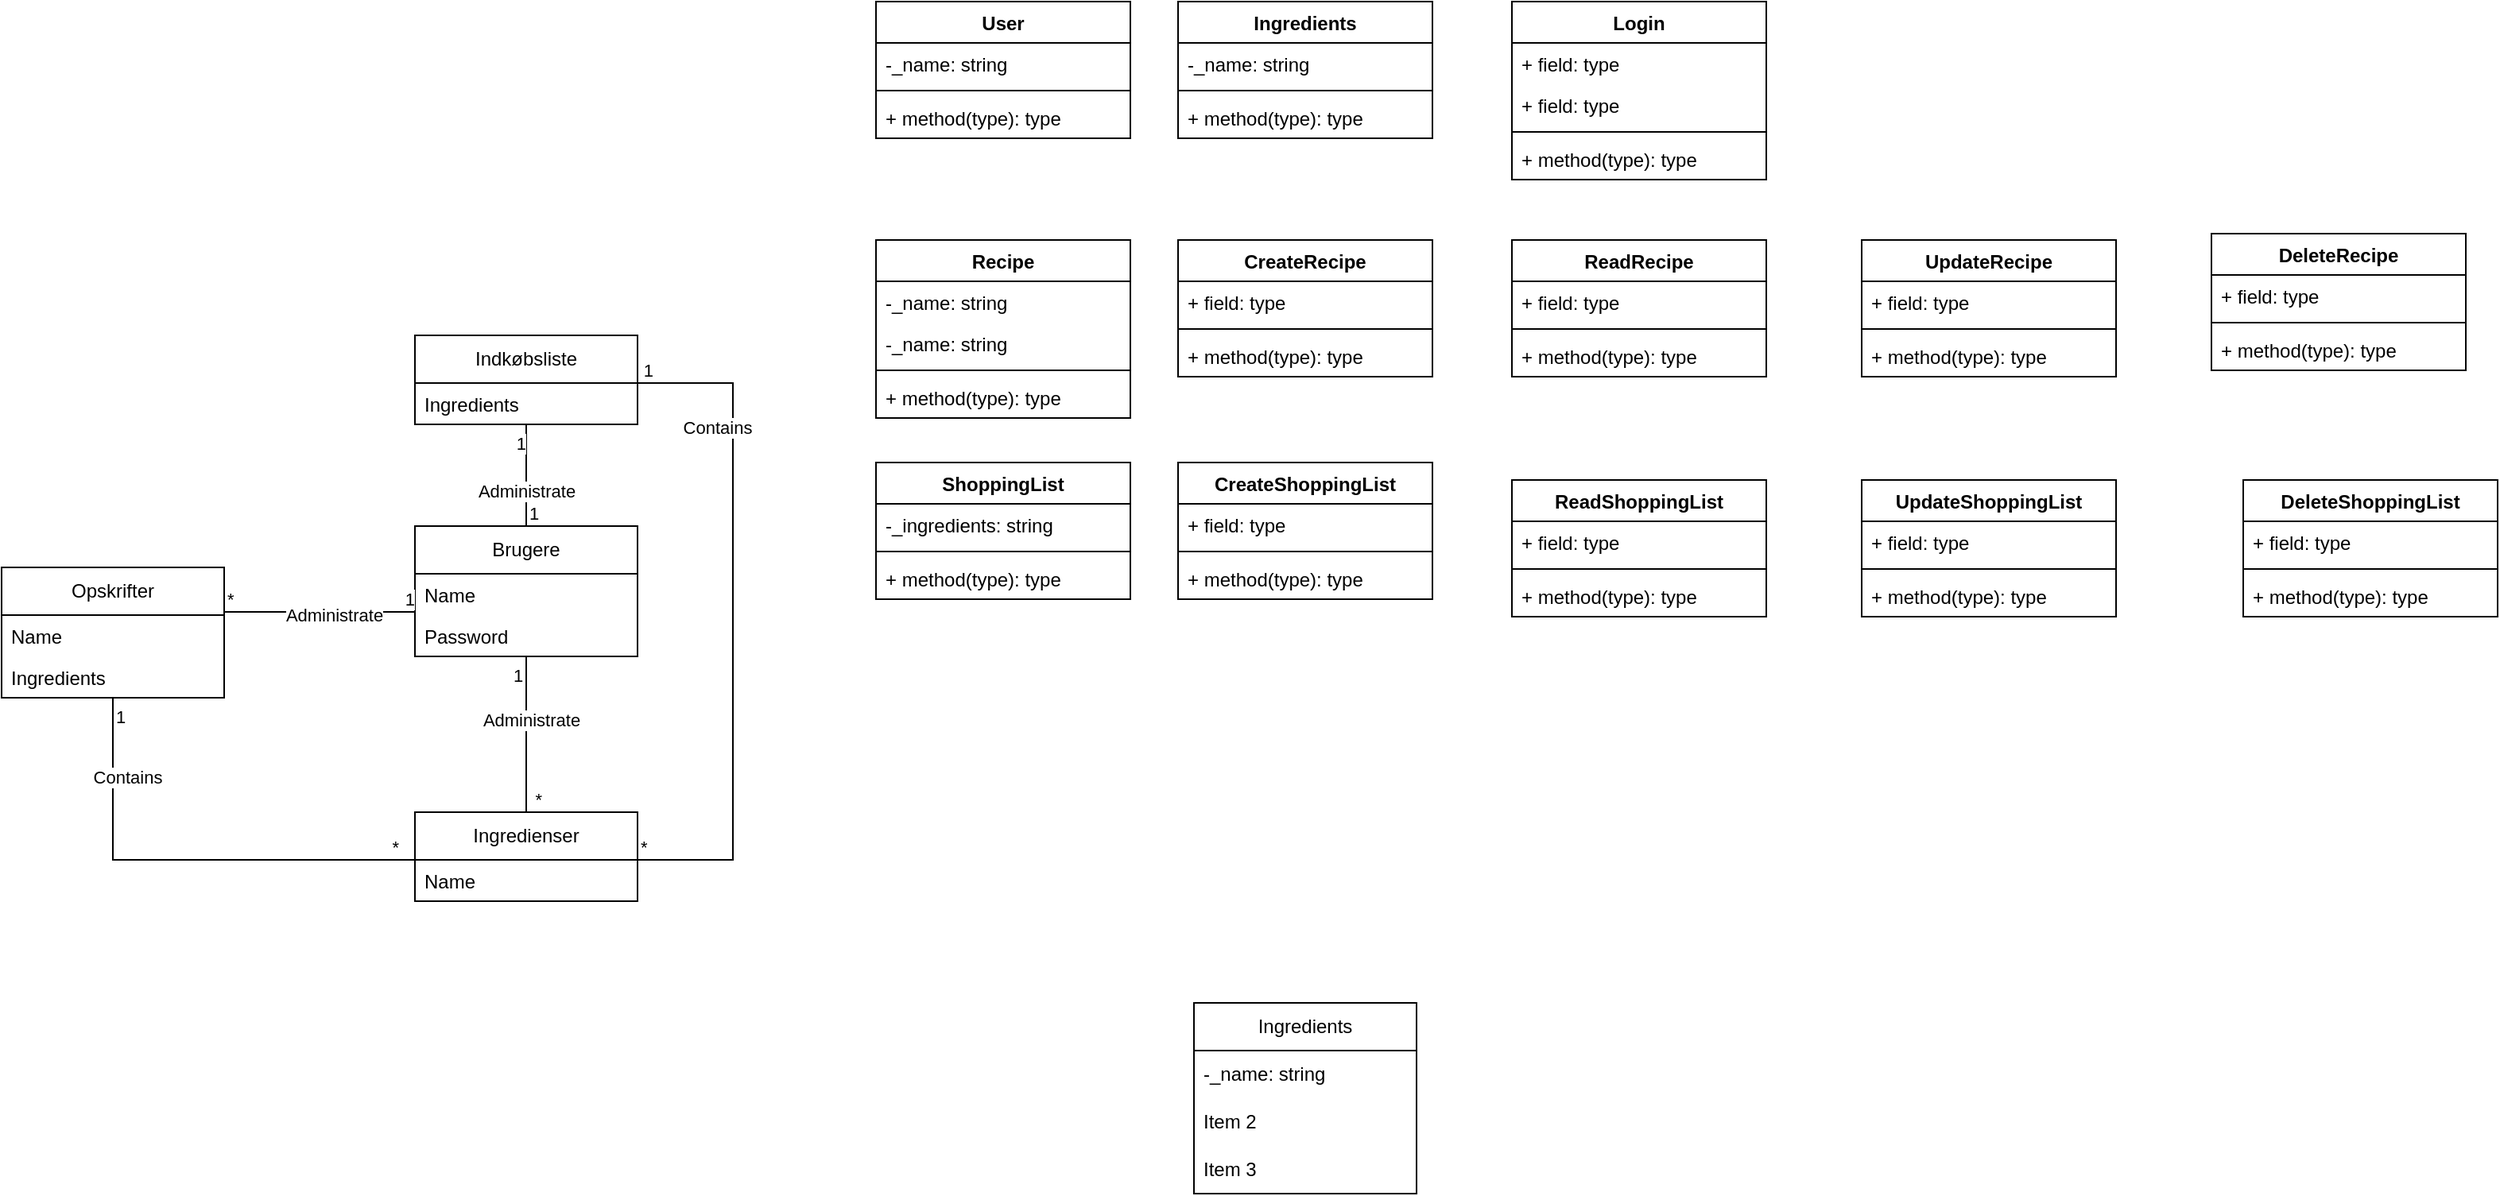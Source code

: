 <mxfile version="24.7.14">
  <diagram name="Page-1" id="929967ad-93f9-6ef4-fab6-5d389245f69c">
    <mxGraphModel dx="1485" dy="2079" grid="1" gridSize="10" guides="1" tooltips="1" connect="1" arrows="1" fold="1" page="1" pageScale="1.5" pageWidth="1169" pageHeight="826" background="none" math="0" shadow="0">
      <root>
        <mxCell id="0" style=";html=1;" />
        <mxCell id="1" style=";html=1;" parent="0" />
        <mxCell id="S16UhWUdueVycTpBz9DC-1" value="Ingredienser" style="swimlane;fontStyle=0;childLayout=stackLayout;horizontal=1;startSize=30;horizontalStack=0;resizeParent=1;resizeParentMax=0;resizeLast=0;collapsible=1;marginBottom=0;whiteSpace=wrap;html=1;" vertex="1" parent="1">
          <mxGeometry x="280" y="380" width="140" height="56" as="geometry" />
        </mxCell>
        <mxCell id="xfT99TKuTY2AC6sLYti0-56" value="Name" style="text;strokeColor=none;fillColor=none;align=left;verticalAlign=top;spacingLeft=4;spacingRight=4;overflow=hidden;rotatable=0;points=[[0,0.5],[1,0.5]];portConstraint=eastwest;whiteSpace=wrap;html=1;" vertex="1" parent="S16UhWUdueVycTpBz9DC-1">
          <mxGeometry y="30" width="140" height="26" as="geometry" />
        </mxCell>
        <mxCell id="S16UhWUdueVycTpBz9DC-5" value="Opskrifter" style="swimlane;fontStyle=0;childLayout=stackLayout;horizontal=1;startSize=30;horizontalStack=0;resizeParent=1;resizeParentMax=0;resizeLast=0;collapsible=1;marginBottom=0;whiteSpace=wrap;html=1;" vertex="1" parent="1">
          <mxGeometry x="20" y="226" width="140" height="82" as="geometry" />
        </mxCell>
        <mxCell id="xfT99TKuTY2AC6sLYti0-57" value="Name" style="text;strokeColor=none;fillColor=none;align=left;verticalAlign=top;spacingLeft=4;spacingRight=4;overflow=hidden;rotatable=0;points=[[0,0.5],[1,0.5]];portConstraint=eastwest;whiteSpace=wrap;html=1;" vertex="1" parent="S16UhWUdueVycTpBz9DC-5">
          <mxGeometry y="30" width="140" height="26" as="geometry" />
        </mxCell>
        <mxCell id="xfT99TKuTY2AC6sLYti0-50" value="Ingredients" style="text;strokeColor=none;fillColor=none;align=left;verticalAlign=top;spacingLeft=4;spacingRight=4;overflow=hidden;rotatable=0;points=[[0,0.5],[1,0.5]];portConstraint=eastwest;whiteSpace=wrap;html=1;" vertex="1" parent="S16UhWUdueVycTpBz9DC-5">
          <mxGeometry y="56" width="140" height="26" as="geometry" />
        </mxCell>
        <mxCell id="S16UhWUdueVycTpBz9DC-9" value="Brugere" style="swimlane;fontStyle=0;childLayout=stackLayout;horizontal=1;startSize=30;horizontalStack=0;resizeParent=1;resizeParentMax=0;resizeLast=0;collapsible=1;marginBottom=0;whiteSpace=wrap;html=1;" vertex="1" parent="1">
          <mxGeometry x="280" y="200" width="140" height="82" as="geometry" />
        </mxCell>
        <mxCell id="xfT99TKuTY2AC6sLYti0-53" value="Name" style="text;strokeColor=none;fillColor=none;align=left;verticalAlign=top;spacingLeft=4;spacingRight=4;overflow=hidden;rotatable=0;points=[[0,0.5],[1,0.5]];portConstraint=eastwest;whiteSpace=wrap;html=1;" vertex="1" parent="S16UhWUdueVycTpBz9DC-9">
          <mxGeometry y="30" width="140" height="26" as="geometry" />
        </mxCell>
        <mxCell id="xfT99TKuTY2AC6sLYti0-54" value="Password" style="text;strokeColor=none;fillColor=none;align=left;verticalAlign=top;spacingLeft=4;spacingRight=4;overflow=hidden;rotatable=0;points=[[0,0.5],[1,0.5]];portConstraint=eastwest;whiteSpace=wrap;html=1;" vertex="1" parent="S16UhWUdueVycTpBz9DC-9">
          <mxGeometry y="56" width="140" height="26" as="geometry" />
        </mxCell>
        <mxCell id="S16UhWUdueVycTpBz9DC-13" value="Indkøbsliste" style="swimlane;fontStyle=0;childLayout=stackLayout;horizontal=1;startSize=30;horizontalStack=0;resizeParent=1;resizeParentMax=0;resizeLast=0;collapsible=1;marginBottom=0;whiteSpace=wrap;html=1;" vertex="1" parent="1">
          <mxGeometry x="280" y="80" width="140" height="56" as="geometry" />
        </mxCell>
        <mxCell id="xfT99TKuTY2AC6sLYti0-48" value="Ingredients" style="text;strokeColor=none;fillColor=none;align=left;verticalAlign=top;spacingLeft=4;spacingRight=4;overflow=hidden;rotatable=0;points=[[0,0.5],[1,0.5]];portConstraint=eastwest;whiteSpace=wrap;html=1;" vertex="1" parent="S16UhWUdueVycTpBz9DC-13">
          <mxGeometry y="30" width="140" height="26" as="geometry" />
        </mxCell>
        <mxCell id="xfT99TKuTY2AC6sLYti0-23" value="" style="endArrow=none;html=1;edgeStyle=orthogonalEdgeStyle;rounded=0;" edge="1" parent="1" source="S16UhWUdueVycTpBz9DC-5" target="S16UhWUdueVycTpBz9DC-1">
          <mxGeometry relative="1" as="geometry">
            <mxPoint x="70" y="370" as="sourcePoint" />
            <mxPoint x="230" y="370" as="targetPoint" />
            <Array as="points">
              <mxPoint x="90" y="410" />
            </Array>
          </mxGeometry>
        </mxCell>
        <mxCell id="xfT99TKuTY2AC6sLYti0-24" value="1" style="edgeLabel;resizable=0;html=1;align=left;verticalAlign=bottom;" connectable="0" vertex="1" parent="xfT99TKuTY2AC6sLYti0-23">
          <mxGeometry x="-1" relative="1" as="geometry">
            <mxPoint y="20" as="offset" />
          </mxGeometry>
        </mxCell>
        <mxCell id="xfT99TKuTY2AC6sLYti0-25" value="*" style="edgeLabel;resizable=0;html=1;align=right;verticalAlign=bottom;" connectable="0" vertex="1" parent="xfT99TKuTY2AC6sLYti0-23">
          <mxGeometry x="1" relative="1" as="geometry">
            <mxPoint x="-10" as="offset" />
          </mxGeometry>
        </mxCell>
        <mxCell id="xfT99TKuTY2AC6sLYti0-41" value="Contains" style="edgeLabel;html=1;align=center;verticalAlign=middle;resizable=0;points=[];" vertex="1" connectable="0" parent="xfT99TKuTY2AC6sLYti0-23">
          <mxGeometry x="-0.239" y="-2" relative="1" as="geometry">
            <mxPoint y="-54" as="offset" />
          </mxGeometry>
        </mxCell>
        <mxCell id="xfT99TKuTY2AC6sLYti0-26" value="" style="endArrow=none;html=1;edgeStyle=orthogonalEdgeStyle;rounded=0;" edge="1" parent="1" source="S16UhWUdueVycTpBz9DC-1" target="S16UhWUdueVycTpBz9DC-13">
          <mxGeometry relative="1" as="geometry">
            <mxPoint x="570" y="330" as="sourcePoint" />
            <mxPoint x="730" y="330" as="targetPoint" />
            <Array as="points">
              <mxPoint x="480" y="410" />
              <mxPoint x="480" y="110" />
            </Array>
          </mxGeometry>
        </mxCell>
        <mxCell id="xfT99TKuTY2AC6sLYti0-27" value="*" style="edgeLabel;resizable=0;html=1;align=left;verticalAlign=bottom;" connectable="0" vertex="1" parent="xfT99TKuTY2AC6sLYti0-26">
          <mxGeometry x="-1" relative="1" as="geometry" />
        </mxCell>
        <mxCell id="xfT99TKuTY2AC6sLYti0-28" value="1" style="edgeLabel;resizable=0;html=1;align=right;verticalAlign=bottom;" connectable="0" vertex="1" parent="xfT99TKuTY2AC6sLYti0-26">
          <mxGeometry x="1" relative="1" as="geometry">
            <mxPoint x="10" as="offset" />
          </mxGeometry>
        </mxCell>
        <mxCell id="xfT99TKuTY2AC6sLYti0-42" value="Contains" style="edgeLabel;html=1;align=center;verticalAlign=middle;resizable=0;points=[];" vertex="1" connectable="0" parent="xfT99TKuTY2AC6sLYti0-26">
          <mxGeometry x="0.057" y="2" relative="1" as="geometry">
            <mxPoint x="-8" y="-110" as="offset" />
          </mxGeometry>
        </mxCell>
        <mxCell id="xfT99TKuTY2AC6sLYti0-29" value="" style="endArrow=none;html=1;edgeStyle=orthogonalEdgeStyle;rounded=0;" edge="1" parent="1" source="S16UhWUdueVycTpBz9DC-5" target="S16UhWUdueVycTpBz9DC-9">
          <mxGeometry relative="1" as="geometry">
            <mxPoint x="570" y="330" as="sourcePoint" />
            <mxPoint x="730" y="330" as="targetPoint" />
            <Array as="points">
              <mxPoint x="200" y="254" />
              <mxPoint x="200" y="254" />
            </Array>
          </mxGeometry>
        </mxCell>
        <mxCell id="xfT99TKuTY2AC6sLYti0-30" value="*" style="edgeLabel;resizable=0;html=1;align=left;verticalAlign=bottom;" connectable="0" vertex="1" parent="xfT99TKuTY2AC6sLYti0-29">
          <mxGeometry x="-1" relative="1" as="geometry" />
        </mxCell>
        <mxCell id="xfT99TKuTY2AC6sLYti0-31" value="1" style="edgeLabel;resizable=0;html=1;align=right;verticalAlign=bottom;" connectable="0" vertex="1" parent="xfT99TKuTY2AC6sLYti0-29">
          <mxGeometry x="1" relative="1" as="geometry" />
        </mxCell>
        <mxCell id="xfT99TKuTY2AC6sLYti0-45" value="Administrate" style="edgeLabel;html=1;align=center;verticalAlign=middle;resizable=0;points=[];" vertex="1" connectable="0" parent="xfT99TKuTY2AC6sLYti0-29">
          <mxGeometry x="-0.138" y="-2" relative="1" as="geometry">
            <mxPoint x="17" as="offset" />
          </mxGeometry>
        </mxCell>
        <mxCell id="xfT99TKuTY2AC6sLYti0-35" value="" style="endArrow=none;html=1;edgeStyle=orthogonalEdgeStyle;rounded=0;" edge="1" parent="1" source="S16UhWUdueVycTpBz9DC-9" target="S16UhWUdueVycTpBz9DC-13">
          <mxGeometry relative="1" as="geometry">
            <mxPoint x="570" y="330" as="sourcePoint" />
            <mxPoint x="730" y="330" as="targetPoint" />
          </mxGeometry>
        </mxCell>
        <mxCell id="xfT99TKuTY2AC6sLYti0-36" value="1" style="edgeLabel;resizable=0;html=1;align=left;verticalAlign=bottom;" connectable="0" vertex="1" parent="xfT99TKuTY2AC6sLYti0-35">
          <mxGeometry x="-1" relative="1" as="geometry" />
        </mxCell>
        <mxCell id="xfT99TKuTY2AC6sLYti0-37" value="1" style="edgeLabel;resizable=0;html=1;align=right;verticalAlign=bottom;" connectable="0" vertex="1" parent="xfT99TKuTY2AC6sLYti0-35">
          <mxGeometry x="1" relative="1" as="geometry">
            <mxPoint y="20" as="offset" />
          </mxGeometry>
        </mxCell>
        <mxCell id="xfT99TKuTY2AC6sLYti0-43" value="Administrate" style="edgeLabel;html=1;align=center;verticalAlign=middle;resizable=0;points=[];" vertex="1" connectable="0" parent="xfT99TKuTY2AC6sLYti0-35">
          <mxGeometry x="-0.156" relative="1" as="geometry">
            <mxPoint y="5" as="offset" />
          </mxGeometry>
        </mxCell>
        <mxCell id="xfT99TKuTY2AC6sLYti0-38" value="" style="endArrow=none;html=1;edgeStyle=orthogonalEdgeStyle;rounded=0;" edge="1" parent="1" source="S16UhWUdueVycTpBz9DC-9" target="S16UhWUdueVycTpBz9DC-1">
          <mxGeometry relative="1" as="geometry">
            <mxPoint x="570" y="330" as="sourcePoint" />
            <mxPoint x="730" y="330" as="targetPoint" />
          </mxGeometry>
        </mxCell>
        <mxCell id="xfT99TKuTY2AC6sLYti0-39" value="1" style="edgeLabel;resizable=0;html=1;align=left;verticalAlign=bottom;" connectable="0" vertex="1" parent="xfT99TKuTY2AC6sLYti0-38">
          <mxGeometry x="-1" relative="1" as="geometry">
            <mxPoint x="-10" y="20" as="offset" />
          </mxGeometry>
        </mxCell>
        <mxCell id="xfT99TKuTY2AC6sLYti0-40" value="*" style="edgeLabel;resizable=0;html=1;align=right;verticalAlign=bottom;" connectable="0" vertex="1" parent="xfT99TKuTY2AC6sLYti0-38">
          <mxGeometry x="1" relative="1" as="geometry">
            <mxPoint x="10" as="offset" />
          </mxGeometry>
        </mxCell>
        <mxCell id="xfT99TKuTY2AC6sLYti0-44" value="Administrate" style="edgeLabel;html=1;align=center;verticalAlign=middle;resizable=0;points=[];" vertex="1" connectable="0" parent="xfT99TKuTY2AC6sLYti0-38">
          <mxGeometry x="0.056" y="3" relative="1" as="geometry">
            <mxPoint y="-12" as="offset" />
          </mxGeometry>
        </mxCell>
        <mxCell id="S16UhWUdueVycTpBz9DC-59" value="Ingredients" style="swimlane;fontStyle=0;childLayout=stackLayout;horizontal=1;startSize=30;horizontalStack=0;resizeParent=1;resizeParentMax=0;resizeLast=0;collapsible=1;marginBottom=0;whiteSpace=wrap;html=1;" vertex="1" parent="1">
          <mxGeometry x="770" y="500" width="140" height="120" as="geometry" />
        </mxCell>
        <mxCell id="S16UhWUdueVycTpBz9DC-60" value="-_name: string" style="text;strokeColor=none;fillColor=none;align=left;verticalAlign=middle;spacingLeft=4;spacingRight=4;overflow=hidden;points=[[0,0.5],[1,0.5]];portConstraint=eastwest;rotatable=0;whiteSpace=wrap;html=1;" vertex="1" parent="S16UhWUdueVycTpBz9DC-59">
          <mxGeometry y="30" width="140" height="30" as="geometry" />
        </mxCell>
        <mxCell id="S16UhWUdueVycTpBz9DC-61" value="Item 2" style="text;strokeColor=none;fillColor=none;align=left;verticalAlign=middle;spacingLeft=4;spacingRight=4;overflow=hidden;points=[[0,0.5],[1,0.5]];portConstraint=eastwest;rotatable=0;whiteSpace=wrap;html=1;" vertex="1" parent="S16UhWUdueVycTpBz9DC-59">
          <mxGeometry y="60" width="140" height="30" as="geometry" />
        </mxCell>
        <mxCell id="S16UhWUdueVycTpBz9DC-62" value="Item 3" style="text;strokeColor=none;fillColor=none;align=left;verticalAlign=middle;spacingLeft=4;spacingRight=4;overflow=hidden;points=[[0,0.5],[1,0.5]];portConstraint=eastwest;rotatable=0;whiteSpace=wrap;html=1;" vertex="1" parent="S16UhWUdueVycTpBz9DC-59">
          <mxGeometry y="90" width="140" height="30" as="geometry" />
        </mxCell>
        <mxCell id="S16UhWUdueVycTpBz9DC-67" value="CreateRecipe" style="swimlane;fontStyle=1;align=center;verticalAlign=top;childLayout=stackLayout;horizontal=1;startSize=26;horizontalStack=0;resizeParent=1;resizeParentMax=0;resizeLast=0;collapsible=1;marginBottom=0;whiteSpace=wrap;html=1;" vertex="1" parent="1">
          <mxGeometry x="760" y="20" width="160" height="86" as="geometry" />
        </mxCell>
        <mxCell id="S16UhWUdueVycTpBz9DC-68" value="+ field: type" style="text;strokeColor=none;fillColor=none;align=left;verticalAlign=top;spacingLeft=4;spacingRight=4;overflow=hidden;rotatable=0;points=[[0,0.5],[1,0.5]];portConstraint=eastwest;whiteSpace=wrap;html=1;" vertex="1" parent="S16UhWUdueVycTpBz9DC-67">
          <mxGeometry y="26" width="160" height="26" as="geometry" />
        </mxCell>
        <mxCell id="S16UhWUdueVycTpBz9DC-69" value="" style="line;strokeWidth=1;fillColor=none;align=left;verticalAlign=middle;spacingTop=-1;spacingLeft=3;spacingRight=3;rotatable=0;labelPosition=right;points=[];portConstraint=eastwest;strokeColor=inherit;" vertex="1" parent="S16UhWUdueVycTpBz9DC-67">
          <mxGeometry y="52" width="160" height="8" as="geometry" />
        </mxCell>
        <mxCell id="S16UhWUdueVycTpBz9DC-70" value="+ method(type): type" style="text;strokeColor=none;fillColor=none;align=left;verticalAlign=top;spacingLeft=4;spacingRight=4;overflow=hidden;rotatable=0;points=[[0,0.5],[1,0.5]];portConstraint=eastwest;whiteSpace=wrap;html=1;" vertex="1" parent="S16UhWUdueVycTpBz9DC-67">
          <mxGeometry y="60" width="160" height="26" as="geometry" />
        </mxCell>
        <mxCell id="S16UhWUdueVycTpBz9DC-71" value="ReadRecipe" style="swimlane;fontStyle=1;align=center;verticalAlign=top;childLayout=stackLayout;horizontal=1;startSize=26;horizontalStack=0;resizeParent=1;resizeParentMax=0;resizeLast=0;collapsible=1;marginBottom=0;whiteSpace=wrap;html=1;" vertex="1" parent="1">
          <mxGeometry x="970" y="20" width="160" height="86" as="geometry" />
        </mxCell>
        <mxCell id="S16UhWUdueVycTpBz9DC-72" value="+ field: type" style="text;strokeColor=none;fillColor=none;align=left;verticalAlign=top;spacingLeft=4;spacingRight=4;overflow=hidden;rotatable=0;points=[[0,0.5],[1,0.5]];portConstraint=eastwest;whiteSpace=wrap;html=1;" vertex="1" parent="S16UhWUdueVycTpBz9DC-71">
          <mxGeometry y="26" width="160" height="26" as="geometry" />
        </mxCell>
        <mxCell id="S16UhWUdueVycTpBz9DC-73" value="" style="line;strokeWidth=1;fillColor=none;align=left;verticalAlign=middle;spacingTop=-1;spacingLeft=3;spacingRight=3;rotatable=0;labelPosition=right;points=[];portConstraint=eastwest;strokeColor=inherit;" vertex="1" parent="S16UhWUdueVycTpBz9DC-71">
          <mxGeometry y="52" width="160" height="8" as="geometry" />
        </mxCell>
        <mxCell id="S16UhWUdueVycTpBz9DC-74" value="+ method(type): type" style="text;strokeColor=none;fillColor=none;align=left;verticalAlign=top;spacingLeft=4;spacingRight=4;overflow=hidden;rotatable=0;points=[[0,0.5],[1,0.5]];portConstraint=eastwest;whiteSpace=wrap;html=1;" vertex="1" parent="S16UhWUdueVycTpBz9DC-71">
          <mxGeometry y="60" width="160" height="26" as="geometry" />
        </mxCell>
        <mxCell id="S16UhWUdueVycTpBz9DC-75" value="UpdateRecipe" style="swimlane;fontStyle=1;align=center;verticalAlign=top;childLayout=stackLayout;horizontal=1;startSize=26;horizontalStack=0;resizeParent=1;resizeParentMax=0;resizeLast=0;collapsible=1;marginBottom=0;whiteSpace=wrap;html=1;" vertex="1" parent="1">
          <mxGeometry x="1190" y="20" width="160" height="86" as="geometry" />
        </mxCell>
        <mxCell id="S16UhWUdueVycTpBz9DC-76" value="+ field: type" style="text;strokeColor=none;fillColor=none;align=left;verticalAlign=top;spacingLeft=4;spacingRight=4;overflow=hidden;rotatable=0;points=[[0,0.5],[1,0.5]];portConstraint=eastwest;whiteSpace=wrap;html=1;" vertex="1" parent="S16UhWUdueVycTpBz9DC-75">
          <mxGeometry y="26" width="160" height="26" as="geometry" />
        </mxCell>
        <mxCell id="S16UhWUdueVycTpBz9DC-77" value="" style="line;strokeWidth=1;fillColor=none;align=left;verticalAlign=middle;spacingTop=-1;spacingLeft=3;spacingRight=3;rotatable=0;labelPosition=right;points=[];portConstraint=eastwest;strokeColor=inherit;" vertex="1" parent="S16UhWUdueVycTpBz9DC-75">
          <mxGeometry y="52" width="160" height="8" as="geometry" />
        </mxCell>
        <mxCell id="S16UhWUdueVycTpBz9DC-78" value="+ method(type): type" style="text;strokeColor=none;fillColor=none;align=left;verticalAlign=top;spacingLeft=4;spacingRight=4;overflow=hidden;rotatable=0;points=[[0,0.5],[1,0.5]];portConstraint=eastwest;whiteSpace=wrap;html=1;" vertex="1" parent="S16UhWUdueVycTpBz9DC-75">
          <mxGeometry y="60" width="160" height="26" as="geometry" />
        </mxCell>
        <mxCell id="S16UhWUdueVycTpBz9DC-79" value="DeleteRecipe" style="swimlane;fontStyle=1;align=center;verticalAlign=top;childLayout=stackLayout;horizontal=1;startSize=26;horizontalStack=0;resizeParent=1;resizeParentMax=0;resizeLast=0;collapsible=1;marginBottom=0;whiteSpace=wrap;html=1;" vertex="1" parent="1">
          <mxGeometry x="1410" y="16" width="160" height="86" as="geometry" />
        </mxCell>
        <mxCell id="S16UhWUdueVycTpBz9DC-80" value="+ field: type" style="text;strokeColor=none;fillColor=none;align=left;verticalAlign=top;spacingLeft=4;spacingRight=4;overflow=hidden;rotatable=0;points=[[0,0.5],[1,0.5]];portConstraint=eastwest;whiteSpace=wrap;html=1;" vertex="1" parent="S16UhWUdueVycTpBz9DC-79">
          <mxGeometry y="26" width="160" height="26" as="geometry" />
        </mxCell>
        <mxCell id="S16UhWUdueVycTpBz9DC-81" value="" style="line;strokeWidth=1;fillColor=none;align=left;verticalAlign=middle;spacingTop=-1;spacingLeft=3;spacingRight=3;rotatable=0;labelPosition=right;points=[];portConstraint=eastwest;strokeColor=inherit;" vertex="1" parent="S16UhWUdueVycTpBz9DC-79">
          <mxGeometry y="52" width="160" height="8" as="geometry" />
        </mxCell>
        <mxCell id="S16UhWUdueVycTpBz9DC-82" value="+ method(type): type" style="text;strokeColor=none;fillColor=none;align=left;verticalAlign=top;spacingLeft=4;spacingRight=4;overflow=hidden;rotatable=0;points=[[0,0.5],[1,0.5]];portConstraint=eastwest;whiteSpace=wrap;html=1;" vertex="1" parent="S16UhWUdueVycTpBz9DC-79">
          <mxGeometry y="60" width="160" height="26" as="geometry" />
        </mxCell>
        <mxCell id="S16UhWUdueVycTpBz9DC-83" value="CreateShoppingList" style="swimlane;fontStyle=1;align=center;verticalAlign=top;childLayout=stackLayout;horizontal=1;startSize=26;horizontalStack=0;resizeParent=1;resizeParentMax=0;resizeLast=0;collapsible=1;marginBottom=0;whiteSpace=wrap;html=1;" vertex="1" parent="1">
          <mxGeometry x="760" y="160" width="160" height="86" as="geometry" />
        </mxCell>
        <mxCell id="S16UhWUdueVycTpBz9DC-84" value="+ field: type" style="text;strokeColor=none;fillColor=none;align=left;verticalAlign=top;spacingLeft=4;spacingRight=4;overflow=hidden;rotatable=0;points=[[0,0.5],[1,0.5]];portConstraint=eastwest;whiteSpace=wrap;html=1;" vertex="1" parent="S16UhWUdueVycTpBz9DC-83">
          <mxGeometry y="26" width="160" height="26" as="geometry" />
        </mxCell>
        <mxCell id="S16UhWUdueVycTpBz9DC-85" value="" style="line;strokeWidth=1;fillColor=none;align=left;verticalAlign=middle;spacingTop=-1;spacingLeft=3;spacingRight=3;rotatable=0;labelPosition=right;points=[];portConstraint=eastwest;strokeColor=inherit;" vertex="1" parent="S16UhWUdueVycTpBz9DC-83">
          <mxGeometry y="52" width="160" height="8" as="geometry" />
        </mxCell>
        <mxCell id="S16UhWUdueVycTpBz9DC-86" value="+ method(type): type" style="text;strokeColor=none;fillColor=none;align=left;verticalAlign=top;spacingLeft=4;spacingRight=4;overflow=hidden;rotatable=0;points=[[0,0.5],[1,0.5]];portConstraint=eastwest;whiteSpace=wrap;html=1;" vertex="1" parent="S16UhWUdueVycTpBz9DC-83">
          <mxGeometry y="60" width="160" height="26" as="geometry" />
        </mxCell>
        <mxCell id="S16UhWUdueVycTpBz9DC-87" value="ReadShoppingList" style="swimlane;fontStyle=1;align=center;verticalAlign=top;childLayout=stackLayout;horizontal=1;startSize=26;horizontalStack=0;resizeParent=1;resizeParentMax=0;resizeLast=0;collapsible=1;marginBottom=0;whiteSpace=wrap;html=1;" vertex="1" parent="1">
          <mxGeometry x="970" y="171" width="160" height="86" as="geometry" />
        </mxCell>
        <mxCell id="S16UhWUdueVycTpBz9DC-88" value="+ field: type" style="text;strokeColor=none;fillColor=none;align=left;verticalAlign=top;spacingLeft=4;spacingRight=4;overflow=hidden;rotatable=0;points=[[0,0.5],[1,0.5]];portConstraint=eastwest;whiteSpace=wrap;html=1;" vertex="1" parent="S16UhWUdueVycTpBz9DC-87">
          <mxGeometry y="26" width="160" height="26" as="geometry" />
        </mxCell>
        <mxCell id="S16UhWUdueVycTpBz9DC-89" value="" style="line;strokeWidth=1;fillColor=none;align=left;verticalAlign=middle;spacingTop=-1;spacingLeft=3;spacingRight=3;rotatable=0;labelPosition=right;points=[];portConstraint=eastwest;strokeColor=inherit;" vertex="1" parent="S16UhWUdueVycTpBz9DC-87">
          <mxGeometry y="52" width="160" height="8" as="geometry" />
        </mxCell>
        <mxCell id="S16UhWUdueVycTpBz9DC-90" value="+ method(type): type" style="text;strokeColor=none;fillColor=none;align=left;verticalAlign=top;spacingLeft=4;spacingRight=4;overflow=hidden;rotatable=0;points=[[0,0.5],[1,0.5]];portConstraint=eastwest;whiteSpace=wrap;html=1;" vertex="1" parent="S16UhWUdueVycTpBz9DC-87">
          <mxGeometry y="60" width="160" height="26" as="geometry" />
        </mxCell>
        <mxCell id="S16UhWUdueVycTpBz9DC-91" value="UpdateShoppingList" style="swimlane;fontStyle=1;align=center;verticalAlign=top;childLayout=stackLayout;horizontal=1;startSize=26;horizontalStack=0;resizeParent=1;resizeParentMax=0;resizeLast=0;collapsible=1;marginBottom=0;whiteSpace=wrap;html=1;" vertex="1" parent="1">
          <mxGeometry x="1190" y="171" width="160" height="86" as="geometry" />
        </mxCell>
        <mxCell id="S16UhWUdueVycTpBz9DC-92" value="+ field: type" style="text;strokeColor=none;fillColor=none;align=left;verticalAlign=top;spacingLeft=4;spacingRight=4;overflow=hidden;rotatable=0;points=[[0,0.5],[1,0.5]];portConstraint=eastwest;whiteSpace=wrap;html=1;" vertex="1" parent="S16UhWUdueVycTpBz9DC-91">
          <mxGeometry y="26" width="160" height="26" as="geometry" />
        </mxCell>
        <mxCell id="S16UhWUdueVycTpBz9DC-93" value="" style="line;strokeWidth=1;fillColor=none;align=left;verticalAlign=middle;spacingTop=-1;spacingLeft=3;spacingRight=3;rotatable=0;labelPosition=right;points=[];portConstraint=eastwest;strokeColor=inherit;" vertex="1" parent="S16UhWUdueVycTpBz9DC-91">
          <mxGeometry y="52" width="160" height="8" as="geometry" />
        </mxCell>
        <mxCell id="S16UhWUdueVycTpBz9DC-94" value="+ method(type): type" style="text;strokeColor=none;fillColor=none;align=left;verticalAlign=top;spacingLeft=4;spacingRight=4;overflow=hidden;rotatable=0;points=[[0,0.5],[1,0.5]];portConstraint=eastwest;whiteSpace=wrap;html=1;" vertex="1" parent="S16UhWUdueVycTpBz9DC-91">
          <mxGeometry y="60" width="160" height="26" as="geometry" />
        </mxCell>
        <mxCell id="S16UhWUdueVycTpBz9DC-95" value="DeleteShoppingList" style="swimlane;fontStyle=1;align=center;verticalAlign=top;childLayout=stackLayout;horizontal=1;startSize=26;horizontalStack=0;resizeParent=1;resizeParentMax=0;resizeLast=0;collapsible=1;marginBottom=0;whiteSpace=wrap;html=1;" vertex="1" parent="1">
          <mxGeometry x="1430" y="171" width="160" height="86" as="geometry" />
        </mxCell>
        <mxCell id="S16UhWUdueVycTpBz9DC-96" value="+ field: type" style="text;strokeColor=none;fillColor=none;align=left;verticalAlign=top;spacingLeft=4;spacingRight=4;overflow=hidden;rotatable=0;points=[[0,0.5],[1,0.5]];portConstraint=eastwest;whiteSpace=wrap;html=1;" vertex="1" parent="S16UhWUdueVycTpBz9DC-95">
          <mxGeometry y="26" width="160" height="26" as="geometry" />
        </mxCell>
        <mxCell id="S16UhWUdueVycTpBz9DC-97" value="" style="line;strokeWidth=1;fillColor=none;align=left;verticalAlign=middle;spacingTop=-1;spacingLeft=3;spacingRight=3;rotatable=0;labelPosition=right;points=[];portConstraint=eastwest;strokeColor=inherit;" vertex="1" parent="S16UhWUdueVycTpBz9DC-95">
          <mxGeometry y="52" width="160" height="8" as="geometry" />
        </mxCell>
        <mxCell id="S16UhWUdueVycTpBz9DC-98" value="+ method(type): type" style="text;strokeColor=none;fillColor=none;align=left;verticalAlign=top;spacingLeft=4;spacingRight=4;overflow=hidden;rotatable=0;points=[[0,0.5],[1,0.5]];portConstraint=eastwest;whiteSpace=wrap;html=1;" vertex="1" parent="S16UhWUdueVycTpBz9DC-95">
          <mxGeometry y="60" width="160" height="26" as="geometry" />
        </mxCell>
        <mxCell id="S16UhWUdueVycTpBz9DC-99" value="User" style="swimlane;fontStyle=1;align=center;verticalAlign=top;childLayout=stackLayout;horizontal=1;startSize=26;horizontalStack=0;resizeParent=1;resizeParentMax=0;resizeLast=0;collapsible=1;marginBottom=0;whiteSpace=wrap;html=1;" vertex="1" parent="1">
          <mxGeometry x="570" y="-130" width="160" height="86" as="geometry" />
        </mxCell>
        <mxCell id="S16UhWUdueVycTpBz9DC-100" value="&lt;div&gt;-_name: string&lt;/div&gt;&lt;div&gt;&lt;br&gt;&lt;/div&gt;" style="text;strokeColor=none;fillColor=none;align=left;verticalAlign=top;spacingLeft=4;spacingRight=4;overflow=hidden;rotatable=0;points=[[0,0.5],[1,0.5]];portConstraint=eastwest;whiteSpace=wrap;html=1;" vertex="1" parent="S16UhWUdueVycTpBz9DC-99">
          <mxGeometry y="26" width="160" height="26" as="geometry" />
        </mxCell>
        <mxCell id="S16UhWUdueVycTpBz9DC-101" value="" style="line;strokeWidth=1;fillColor=none;align=left;verticalAlign=middle;spacingTop=-1;spacingLeft=3;spacingRight=3;rotatable=0;labelPosition=right;points=[];portConstraint=eastwest;strokeColor=inherit;" vertex="1" parent="S16UhWUdueVycTpBz9DC-99">
          <mxGeometry y="52" width="160" height="8" as="geometry" />
        </mxCell>
        <mxCell id="S16UhWUdueVycTpBz9DC-102" value="+ method(type): type" style="text;strokeColor=none;fillColor=none;align=left;verticalAlign=top;spacingLeft=4;spacingRight=4;overflow=hidden;rotatable=0;points=[[0,0.5],[1,0.5]];portConstraint=eastwest;whiteSpace=wrap;html=1;" vertex="1" parent="S16UhWUdueVycTpBz9DC-99">
          <mxGeometry y="60" width="160" height="26" as="geometry" />
        </mxCell>
        <mxCell id="S16UhWUdueVycTpBz9DC-104" value="Ingredients" style="swimlane;fontStyle=1;align=center;verticalAlign=top;childLayout=stackLayout;horizontal=1;startSize=26;horizontalStack=0;resizeParent=1;resizeParentMax=0;resizeLast=0;collapsible=1;marginBottom=0;whiteSpace=wrap;html=1;" vertex="1" parent="1">
          <mxGeometry x="760" y="-130" width="160" height="86" as="geometry" />
        </mxCell>
        <mxCell id="S16UhWUdueVycTpBz9DC-105" value="-_name: string" style="text;strokeColor=none;fillColor=none;align=left;verticalAlign=top;spacingLeft=4;spacingRight=4;overflow=hidden;rotatable=0;points=[[0,0.5],[1,0.5]];portConstraint=eastwest;whiteSpace=wrap;html=1;" vertex="1" parent="S16UhWUdueVycTpBz9DC-104">
          <mxGeometry y="26" width="160" height="26" as="geometry" />
        </mxCell>
        <mxCell id="S16UhWUdueVycTpBz9DC-106" value="" style="line;strokeWidth=1;fillColor=none;align=left;verticalAlign=middle;spacingTop=-1;spacingLeft=3;spacingRight=3;rotatable=0;labelPosition=right;points=[];portConstraint=eastwest;strokeColor=inherit;" vertex="1" parent="S16UhWUdueVycTpBz9DC-104">
          <mxGeometry y="52" width="160" height="8" as="geometry" />
        </mxCell>
        <mxCell id="S16UhWUdueVycTpBz9DC-107" value="+ method(type): type" style="text;strokeColor=none;fillColor=none;align=left;verticalAlign=top;spacingLeft=4;spacingRight=4;overflow=hidden;rotatable=0;points=[[0,0.5],[1,0.5]];portConstraint=eastwest;whiteSpace=wrap;html=1;" vertex="1" parent="S16UhWUdueVycTpBz9DC-104">
          <mxGeometry y="60" width="160" height="26" as="geometry" />
        </mxCell>
        <mxCell id="S16UhWUdueVycTpBz9DC-108" value="ShoppingList" style="swimlane;fontStyle=1;align=center;verticalAlign=top;childLayout=stackLayout;horizontal=1;startSize=26;horizontalStack=0;resizeParent=1;resizeParentMax=0;resizeLast=0;collapsible=1;marginBottom=0;whiteSpace=wrap;html=1;" vertex="1" parent="1">
          <mxGeometry x="570" y="160" width="160" height="86" as="geometry" />
        </mxCell>
        <mxCell id="S16UhWUdueVycTpBz9DC-109" value="-_ingredients: string" style="text;strokeColor=none;fillColor=none;align=left;verticalAlign=top;spacingLeft=4;spacingRight=4;overflow=hidden;rotatable=0;points=[[0,0.5],[1,0.5]];portConstraint=eastwest;whiteSpace=wrap;html=1;" vertex="1" parent="S16UhWUdueVycTpBz9DC-108">
          <mxGeometry y="26" width="160" height="26" as="geometry" />
        </mxCell>
        <mxCell id="S16UhWUdueVycTpBz9DC-110" value="" style="line;strokeWidth=1;fillColor=none;align=left;verticalAlign=middle;spacingTop=-1;spacingLeft=3;spacingRight=3;rotatable=0;labelPosition=right;points=[];portConstraint=eastwest;strokeColor=inherit;" vertex="1" parent="S16UhWUdueVycTpBz9DC-108">
          <mxGeometry y="52" width="160" height="8" as="geometry" />
        </mxCell>
        <mxCell id="S16UhWUdueVycTpBz9DC-111" value="+ method(type): type" style="text;strokeColor=none;fillColor=none;align=left;verticalAlign=top;spacingLeft=4;spacingRight=4;overflow=hidden;rotatable=0;points=[[0,0.5],[1,0.5]];portConstraint=eastwest;whiteSpace=wrap;html=1;" vertex="1" parent="S16UhWUdueVycTpBz9DC-108">
          <mxGeometry y="60" width="160" height="26" as="geometry" />
        </mxCell>
        <mxCell id="S16UhWUdueVycTpBz9DC-112" value="Recipe" style="swimlane;fontStyle=1;align=center;verticalAlign=top;childLayout=stackLayout;horizontal=1;startSize=26;horizontalStack=0;resizeParent=1;resizeParentMax=0;resizeLast=0;collapsible=1;marginBottom=0;whiteSpace=wrap;html=1;" vertex="1" parent="1">
          <mxGeometry x="570" y="20" width="160" height="112" as="geometry" />
        </mxCell>
        <mxCell id="S16UhWUdueVycTpBz9DC-113" value="-_name: string" style="text;strokeColor=none;fillColor=none;align=left;verticalAlign=top;spacingLeft=4;spacingRight=4;overflow=hidden;rotatable=0;points=[[0,0.5],[1,0.5]];portConstraint=eastwest;whiteSpace=wrap;html=1;" vertex="1" parent="S16UhWUdueVycTpBz9DC-112">
          <mxGeometry y="26" width="160" height="26" as="geometry" />
        </mxCell>
        <mxCell id="xfT99TKuTY2AC6sLYti0-65" value="-_name: string" style="text;strokeColor=none;fillColor=none;align=left;verticalAlign=top;spacingLeft=4;spacingRight=4;overflow=hidden;rotatable=0;points=[[0,0.5],[1,0.5]];portConstraint=eastwest;whiteSpace=wrap;html=1;" vertex="1" parent="S16UhWUdueVycTpBz9DC-112">
          <mxGeometry y="52" width="160" height="26" as="geometry" />
        </mxCell>
        <mxCell id="S16UhWUdueVycTpBz9DC-114" value="" style="line;strokeWidth=1;fillColor=none;align=left;verticalAlign=middle;spacingTop=-1;spacingLeft=3;spacingRight=3;rotatable=0;labelPosition=right;points=[];portConstraint=eastwest;strokeColor=inherit;" vertex="1" parent="S16UhWUdueVycTpBz9DC-112">
          <mxGeometry y="78" width="160" height="8" as="geometry" />
        </mxCell>
        <mxCell id="S16UhWUdueVycTpBz9DC-115" value="+ method(type): type" style="text;strokeColor=none;fillColor=none;align=left;verticalAlign=top;spacingLeft=4;spacingRight=4;overflow=hidden;rotatable=0;points=[[0,0.5],[1,0.5]];portConstraint=eastwest;whiteSpace=wrap;html=1;" vertex="1" parent="S16UhWUdueVycTpBz9DC-112">
          <mxGeometry y="86" width="160" height="26" as="geometry" />
        </mxCell>
        <mxCell id="S16UhWUdueVycTpBz9DC-116" value="Login" style="swimlane;fontStyle=1;align=center;verticalAlign=top;childLayout=stackLayout;horizontal=1;startSize=26;horizontalStack=0;resizeParent=1;resizeParentMax=0;resizeLast=0;collapsible=1;marginBottom=0;whiteSpace=wrap;html=1;" vertex="1" parent="1">
          <mxGeometry x="970" y="-130" width="160" height="112" as="geometry" />
        </mxCell>
        <mxCell id="xfT99TKuTY2AC6sLYti0-64" value="+ field: type" style="text;strokeColor=none;fillColor=none;align=left;verticalAlign=top;spacingLeft=4;spacingRight=4;overflow=hidden;rotatable=0;points=[[0,0.5],[1,0.5]];portConstraint=eastwest;whiteSpace=wrap;html=1;" vertex="1" parent="S16UhWUdueVycTpBz9DC-116">
          <mxGeometry y="26" width="160" height="26" as="geometry" />
        </mxCell>
        <mxCell id="S16UhWUdueVycTpBz9DC-117" value="+ field: type" style="text;strokeColor=none;fillColor=none;align=left;verticalAlign=top;spacingLeft=4;spacingRight=4;overflow=hidden;rotatable=0;points=[[0,0.5],[1,0.5]];portConstraint=eastwest;whiteSpace=wrap;html=1;" vertex="1" parent="S16UhWUdueVycTpBz9DC-116">
          <mxGeometry y="52" width="160" height="26" as="geometry" />
        </mxCell>
        <mxCell id="S16UhWUdueVycTpBz9DC-118" value="" style="line;strokeWidth=1;fillColor=none;align=left;verticalAlign=middle;spacingTop=-1;spacingLeft=3;spacingRight=3;rotatable=0;labelPosition=right;points=[];portConstraint=eastwest;strokeColor=inherit;" vertex="1" parent="S16UhWUdueVycTpBz9DC-116">
          <mxGeometry y="78" width="160" height="8" as="geometry" />
        </mxCell>
        <mxCell id="S16UhWUdueVycTpBz9DC-119" value="+ method(type): type" style="text;strokeColor=none;fillColor=none;align=left;verticalAlign=top;spacingLeft=4;spacingRight=4;overflow=hidden;rotatable=0;points=[[0,0.5],[1,0.5]];portConstraint=eastwest;whiteSpace=wrap;html=1;" vertex="1" parent="S16UhWUdueVycTpBz9DC-116">
          <mxGeometry y="86" width="160" height="26" as="geometry" />
        </mxCell>
      </root>
    </mxGraphModel>
  </diagram>
</mxfile>
